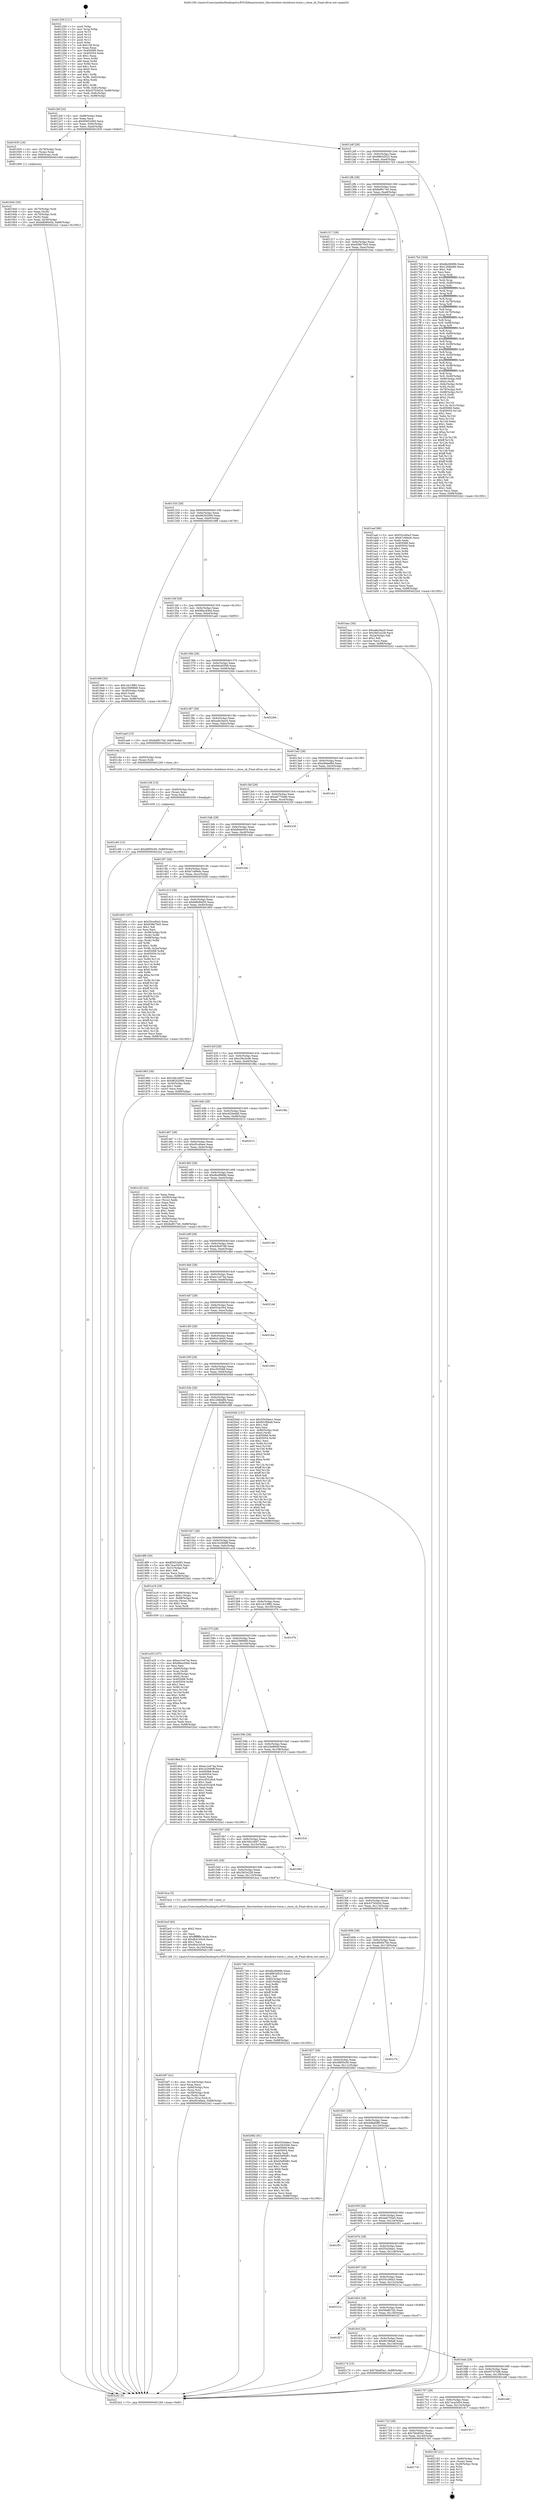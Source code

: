 digraph "0x401250" {
  label = "0x401250 (/mnt/c/Users/mathe/Desktop/tcc/POCII/binaries/extr_libuvtesttest-shutdown-twice.c_close_cb_Final-ollvm.out::main(0))"
  labelloc = "t"
  node[shape=record]

  Entry [label="",width=0.3,height=0.3,shape=circle,fillcolor=black,style=filled]
  "0x4012bf" [label="{
     0x4012bf [32]\l
     | [instrs]\l
     &nbsp;&nbsp;0x4012bf \<+6\>: mov -0x88(%rbp),%eax\l
     &nbsp;&nbsp;0x4012c5 \<+2\>: mov %eax,%ecx\l
     &nbsp;&nbsp;0x4012c7 \<+6\>: sub $0x85652d83,%ecx\l
     &nbsp;&nbsp;0x4012cd \<+6\>: mov %eax,-0x9c(%rbp)\l
     &nbsp;&nbsp;0x4012d3 \<+6\>: mov %ecx,-0xa0(%rbp)\l
     &nbsp;&nbsp;0x4012d9 \<+6\>: je 0000000000401935 \<main+0x6e5\>\l
  }"]
  "0x401935" [label="{
     0x401935 [16]\l
     | [instrs]\l
     &nbsp;&nbsp;0x401935 \<+4\>: mov -0x78(%rbp),%rax\l
     &nbsp;&nbsp;0x401939 \<+3\>: mov (%rax),%rax\l
     &nbsp;&nbsp;0x40193c \<+4\>: mov 0x8(%rax),%rdi\l
     &nbsp;&nbsp;0x401940 \<+5\>: call 0000000000401060 \<atoi@plt\>\l
     | [calls]\l
     &nbsp;&nbsp;0x401060 \{1\} (unknown)\l
  }"]
  "0x4012df" [label="{
     0x4012df [28]\l
     | [instrs]\l
     &nbsp;&nbsp;0x4012df \<+5\>: jmp 00000000004012e4 \<main+0x94\>\l
     &nbsp;&nbsp;0x4012e4 \<+6\>: mov -0x9c(%rbp),%eax\l
     &nbsp;&nbsp;0x4012ea \<+5\>: sub $0x8863d523,%eax\l
     &nbsp;&nbsp;0x4012ef \<+6\>: mov %eax,-0xa4(%rbp)\l
     &nbsp;&nbsp;0x4012f5 \<+6\>: je 00000000004017b3 \<main+0x563\>\l
  }"]
  Exit [label="",width=0.3,height=0.3,shape=circle,fillcolor=black,style=filled,peripheries=2]
  "0x4017b3" [label="{
     0x4017b3 [326]\l
     | [instrs]\l
     &nbsp;&nbsp;0x4017b3 \<+5\>: mov $0xdbc8689b,%eax\l
     &nbsp;&nbsp;0x4017b8 \<+5\>: mov $0x12fdbb8b,%ecx\l
     &nbsp;&nbsp;0x4017bd \<+2\>: mov $0x1,%dl\l
     &nbsp;&nbsp;0x4017bf \<+2\>: xor %esi,%esi\l
     &nbsp;&nbsp;0x4017c1 \<+3\>: mov %rsp,%rdi\l
     &nbsp;&nbsp;0x4017c4 \<+4\>: add $0xfffffffffffffff0,%rdi\l
     &nbsp;&nbsp;0x4017c8 \<+3\>: mov %rdi,%rsp\l
     &nbsp;&nbsp;0x4017cb \<+4\>: mov %rdi,-0x80(%rbp)\l
     &nbsp;&nbsp;0x4017cf \<+3\>: mov %rsp,%rdi\l
     &nbsp;&nbsp;0x4017d2 \<+4\>: add $0xfffffffffffffff0,%rdi\l
     &nbsp;&nbsp;0x4017d6 \<+3\>: mov %rdi,%rsp\l
     &nbsp;&nbsp;0x4017d9 \<+3\>: mov %rsp,%r8\l
     &nbsp;&nbsp;0x4017dc \<+4\>: add $0xfffffffffffffff0,%r8\l
     &nbsp;&nbsp;0x4017e0 \<+3\>: mov %r8,%rsp\l
     &nbsp;&nbsp;0x4017e3 \<+4\>: mov %r8,-0x78(%rbp)\l
     &nbsp;&nbsp;0x4017e7 \<+3\>: mov %rsp,%r8\l
     &nbsp;&nbsp;0x4017ea \<+4\>: add $0xfffffffffffffff0,%r8\l
     &nbsp;&nbsp;0x4017ee \<+3\>: mov %r8,%rsp\l
     &nbsp;&nbsp;0x4017f1 \<+4\>: mov %r8,-0x70(%rbp)\l
     &nbsp;&nbsp;0x4017f5 \<+3\>: mov %rsp,%r8\l
     &nbsp;&nbsp;0x4017f8 \<+4\>: add $0xfffffffffffffff0,%r8\l
     &nbsp;&nbsp;0x4017fc \<+3\>: mov %r8,%rsp\l
     &nbsp;&nbsp;0x4017ff \<+4\>: mov %r8,-0x68(%rbp)\l
     &nbsp;&nbsp;0x401803 \<+3\>: mov %rsp,%r8\l
     &nbsp;&nbsp;0x401806 \<+4\>: add $0xfffffffffffffff0,%r8\l
     &nbsp;&nbsp;0x40180a \<+3\>: mov %r8,%rsp\l
     &nbsp;&nbsp;0x40180d \<+4\>: mov %r8,-0x60(%rbp)\l
     &nbsp;&nbsp;0x401811 \<+3\>: mov %rsp,%r8\l
     &nbsp;&nbsp;0x401814 \<+4\>: add $0xfffffffffffffff0,%r8\l
     &nbsp;&nbsp;0x401818 \<+3\>: mov %r8,%rsp\l
     &nbsp;&nbsp;0x40181b \<+4\>: mov %r8,-0x58(%rbp)\l
     &nbsp;&nbsp;0x40181f \<+3\>: mov %rsp,%r8\l
     &nbsp;&nbsp;0x401822 \<+4\>: add $0xfffffffffffffff0,%r8\l
     &nbsp;&nbsp;0x401826 \<+3\>: mov %r8,%rsp\l
     &nbsp;&nbsp;0x401829 \<+4\>: mov %r8,-0x50(%rbp)\l
     &nbsp;&nbsp;0x40182d \<+3\>: mov %rsp,%r8\l
     &nbsp;&nbsp;0x401830 \<+4\>: add $0xfffffffffffffff0,%r8\l
     &nbsp;&nbsp;0x401834 \<+3\>: mov %r8,%rsp\l
     &nbsp;&nbsp;0x401837 \<+4\>: mov %r8,-0x48(%rbp)\l
     &nbsp;&nbsp;0x40183b \<+3\>: mov %rsp,%r8\l
     &nbsp;&nbsp;0x40183e \<+4\>: add $0xfffffffffffffff0,%r8\l
     &nbsp;&nbsp;0x401842 \<+3\>: mov %r8,%rsp\l
     &nbsp;&nbsp;0x401845 \<+4\>: mov %r8,-0x40(%rbp)\l
     &nbsp;&nbsp;0x401849 \<+4\>: mov -0x80(%rbp),%r8\l
     &nbsp;&nbsp;0x40184d \<+7\>: movl $0x0,(%r8)\l
     &nbsp;&nbsp;0x401854 \<+7\>: mov -0x8c(%rbp),%r9d\l
     &nbsp;&nbsp;0x40185b \<+3\>: mov %r9d,(%rdi)\l
     &nbsp;&nbsp;0x40185e \<+4\>: mov -0x78(%rbp),%r8\l
     &nbsp;&nbsp;0x401862 \<+7\>: mov -0x98(%rbp),%r10\l
     &nbsp;&nbsp;0x401869 \<+3\>: mov %r10,(%r8)\l
     &nbsp;&nbsp;0x40186c \<+3\>: cmpl $0x2,(%rdi)\l
     &nbsp;&nbsp;0x40186f \<+4\>: setne %r11b\l
     &nbsp;&nbsp;0x401873 \<+4\>: and $0x1,%r11b\l
     &nbsp;&nbsp;0x401877 \<+4\>: mov %r11b,-0x31(%rbp)\l
     &nbsp;&nbsp;0x40187b \<+7\>: mov 0x405068,%ebx\l
     &nbsp;&nbsp;0x401882 \<+8\>: mov 0x405054,%r14d\l
     &nbsp;&nbsp;0x40188a \<+3\>: sub $0x1,%esi\l
     &nbsp;&nbsp;0x40188d \<+3\>: mov %ebx,%r15d\l
     &nbsp;&nbsp;0x401890 \<+3\>: add %esi,%r15d\l
     &nbsp;&nbsp;0x401893 \<+4\>: imul %r15d,%ebx\l
     &nbsp;&nbsp;0x401897 \<+3\>: and $0x1,%ebx\l
     &nbsp;&nbsp;0x40189a \<+3\>: cmp $0x0,%ebx\l
     &nbsp;&nbsp;0x40189d \<+4\>: sete %r11b\l
     &nbsp;&nbsp;0x4018a1 \<+4\>: cmp $0xa,%r14d\l
     &nbsp;&nbsp;0x4018a5 \<+4\>: setl %r12b\l
     &nbsp;&nbsp;0x4018a9 \<+3\>: mov %r11b,%r13b\l
     &nbsp;&nbsp;0x4018ac \<+4\>: xor $0xff,%r13b\l
     &nbsp;&nbsp;0x4018b0 \<+3\>: mov %r12b,%sil\l
     &nbsp;&nbsp;0x4018b3 \<+4\>: xor $0xff,%sil\l
     &nbsp;&nbsp;0x4018b7 \<+3\>: xor $0x1,%dl\l
     &nbsp;&nbsp;0x4018ba \<+3\>: mov %r13b,%dil\l
     &nbsp;&nbsp;0x4018bd \<+4\>: and $0xff,%dil\l
     &nbsp;&nbsp;0x4018c1 \<+3\>: and %dl,%r11b\l
     &nbsp;&nbsp;0x4018c4 \<+3\>: mov %sil,%r8b\l
     &nbsp;&nbsp;0x4018c7 \<+4\>: and $0xff,%r8b\l
     &nbsp;&nbsp;0x4018cb \<+3\>: and %dl,%r12b\l
     &nbsp;&nbsp;0x4018ce \<+3\>: or %r11b,%dil\l
     &nbsp;&nbsp;0x4018d1 \<+3\>: or %r12b,%r8b\l
     &nbsp;&nbsp;0x4018d4 \<+3\>: xor %r8b,%dil\l
     &nbsp;&nbsp;0x4018d7 \<+3\>: or %sil,%r13b\l
     &nbsp;&nbsp;0x4018da \<+4\>: xor $0xff,%r13b\l
     &nbsp;&nbsp;0x4018de \<+3\>: or $0x1,%dl\l
     &nbsp;&nbsp;0x4018e1 \<+3\>: and %dl,%r13b\l
     &nbsp;&nbsp;0x4018e4 \<+3\>: or %r13b,%dil\l
     &nbsp;&nbsp;0x4018e7 \<+4\>: test $0x1,%dil\l
     &nbsp;&nbsp;0x4018eb \<+3\>: cmovne %ecx,%eax\l
     &nbsp;&nbsp;0x4018ee \<+6\>: mov %eax,-0x88(%rbp)\l
     &nbsp;&nbsp;0x4018f4 \<+5\>: jmp 00000000004022e2 \<main+0x1092\>\l
  }"]
  "0x4012fb" [label="{
     0x4012fb [28]\l
     | [instrs]\l
     &nbsp;&nbsp;0x4012fb \<+5\>: jmp 0000000000401300 \<main+0xb0\>\l
     &nbsp;&nbsp;0x401300 \<+6\>: mov -0x9c(%rbp),%eax\l
     &nbsp;&nbsp;0x401306 \<+5\>: sub $0x8af917e0,%eax\l
     &nbsp;&nbsp;0x40130b \<+6\>: mov %eax,-0xa8(%rbp)\l
     &nbsp;&nbsp;0x401311 \<+6\>: je 0000000000401aaf \<main+0x85f\>\l
  }"]
  "0x40173f" [label="{
     0x40173f\l
  }", style=dashed]
  "0x401aaf" [label="{
     0x401aaf [86]\l
     | [instrs]\l
     &nbsp;&nbsp;0x401aaf \<+5\>: mov $0x55cc60a3,%eax\l
     &nbsp;&nbsp;0x401ab4 \<+5\>: mov $0xb7c69edc,%ecx\l
     &nbsp;&nbsp;0x401ab9 \<+2\>: xor %edx,%edx\l
     &nbsp;&nbsp;0x401abb \<+7\>: mov 0x405068,%esi\l
     &nbsp;&nbsp;0x401ac2 \<+7\>: mov 0x405054,%edi\l
     &nbsp;&nbsp;0x401ac9 \<+3\>: sub $0x1,%edx\l
     &nbsp;&nbsp;0x401acc \<+3\>: mov %esi,%r8d\l
     &nbsp;&nbsp;0x401acf \<+3\>: add %edx,%r8d\l
     &nbsp;&nbsp;0x401ad2 \<+4\>: imul %r8d,%esi\l
     &nbsp;&nbsp;0x401ad6 \<+3\>: and $0x1,%esi\l
     &nbsp;&nbsp;0x401ad9 \<+3\>: cmp $0x0,%esi\l
     &nbsp;&nbsp;0x401adc \<+4\>: sete %r9b\l
     &nbsp;&nbsp;0x401ae0 \<+3\>: cmp $0xa,%edi\l
     &nbsp;&nbsp;0x401ae3 \<+4\>: setl %r10b\l
     &nbsp;&nbsp;0x401ae7 \<+3\>: mov %r9b,%r11b\l
     &nbsp;&nbsp;0x401aea \<+3\>: and %r10b,%r11b\l
     &nbsp;&nbsp;0x401aed \<+3\>: xor %r10b,%r9b\l
     &nbsp;&nbsp;0x401af0 \<+3\>: or %r9b,%r11b\l
     &nbsp;&nbsp;0x401af3 \<+4\>: test $0x1,%r11b\l
     &nbsp;&nbsp;0x401af7 \<+3\>: cmovne %ecx,%eax\l
     &nbsp;&nbsp;0x401afa \<+6\>: mov %eax,-0x88(%rbp)\l
     &nbsp;&nbsp;0x401b00 \<+5\>: jmp 00000000004022e2 \<main+0x1092\>\l
  }"]
  "0x401317" [label="{
     0x401317 [28]\l
     | [instrs]\l
     &nbsp;&nbsp;0x401317 \<+5\>: jmp 000000000040131c \<main+0xcc\>\l
     &nbsp;&nbsp;0x40131c \<+6\>: mov -0x9c(%rbp),%eax\l
     &nbsp;&nbsp;0x401322 \<+5\>: sub $0x938b70e5,%eax\l
     &nbsp;&nbsp;0x401327 \<+6\>: mov %eax,-0xac(%rbp)\l
     &nbsp;&nbsp;0x40132d \<+6\>: je 0000000000401bac \<main+0x95c\>\l
  }"]
  "0x402183" [label="{
     0x402183 [21]\l
     | [instrs]\l
     &nbsp;&nbsp;0x402183 \<+4\>: mov -0x80(%rbp),%rax\l
     &nbsp;&nbsp;0x402187 \<+2\>: mov (%rax),%eax\l
     &nbsp;&nbsp;0x402189 \<+4\>: lea -0x28(%rbp),%rsp\l
     &nbsp;&nbsp;0x40218d \<+1\>: pop %rbx\l
     &nbsp;&nbsp;0x40218e \<+2\>: pop %r12\l
     &nbsp;&nbsp;0x402190 \<+2\>: pop %r13\l
     &nbsp;&nbsp;0x402192 \<+2\>: pop %r14\l
     &nbsp;&nbsp;0x402194 \<+2\>: pop %r15\l
     &nbsp;&nbsp;0x402196 \<+1\>: pop %rbp\l
     &nbsp;&nbsp;0x402197 \<+1\>: ret\l
  }"]
  "0x401bac" [label="{
     0x401bac [30]\l
     | [instrs]\l
     &nbsp;&nbsp;0x401bac \<+5\>: mov $0xa4b34ec0,%eax\l
     &nbsp;&nbsp;0x401bb1 \<+5\>: mov $0x3bf1e228,%ecx\l
     &nbsp;&nbsp;0x401bb6 \<+3\>: mov -0x2a(%rbp),%dl\l
     &nbsp;&nbsp;0x401bb9 \<+3\>: test $0x1,%dl\l
     &nbsp;&nbsp;0x401bbc \<+3\>: cmovne %ecx,%eax\l
     &nbsp;&nbsp;0x401bbf \<+6\>: mov %eax,-0x88(%rbp)\l
     &nbsp;&nbsp;0x401bc5 \<+5\>: jmp 00000000004022e2 \<main+0x1092\>\l
  }"]
  "0x401333" [label="{
     0x401333 [28]\l
     | [instrs]\l
     &nbsp;&nbsp;0x401333 \<+5\>: jmp 0000000000401338 \<main+0xe8\>\l
     &nbsp;&nbsp;0x401338 \<+6\>: mov -0x9c(%rbp),%eax\l
     &nbsp;&nbsp;0x40133e \<+5\>: sub $0x96202006,%eax\l
     &nbsp;&nbsp;0x401343 \<+6\>: mov %eax,-0xb0(%rbp)\l
     &nbsp;&nbsp;0x401349 \<+6\>: je 000000000040199f \<main+0x74f\>\l
  }"]
  "0x401723" [label="{
     0x401723 [28]\l
     | [instrs]\l
     &nbsp;&nbsp;0x401723 \<+5\>: jmp 0000000000401728 \<main+0x4d8\>\l
     &nbsp;&nbsp;0x401728 \<+6\>: mov -0x9c(%rbp),%eax\l
     &nbsp;&nbsp;0x40172e \<+5\>: sub $0x7bb4f3a1,%eax\l
     &nbsp;&nbsp;0x401733 \<+6\>: mov %eax,-0x140(%rbp)\l
     &nbsp;&nbsp;0x401739 \<+6\>: je 0000000000402183 \<main+0xf33\>\l
  }"]
  "0x40199f" [label="{
     0x40199f [30]\l
     | [instrs]\l
     &nbsp;&nbsp;0x40199f \<+5\>: mov $0x1dc19f82,%eax\l
     &nbsp;&nbsp;0x4019a4 \<+5\>: mov $0x25999fd0,%ecx\l
     &nbsp;&nbsp;0x4019a9 \<+3\>: mov -0x30(%rbp),%edx\l
     &nbsp;&nbsp;0x4019ac \<+3\>: cmp $0x0,%edx\l
     &nbsp;&nbsp;0x4019af \<+3\>: cmove %ecx,%eax\l
     &nbsp;&nbsp;0x4019b2 \<+6\>: mov %eax,-0x88(%rbp)\l
     &nbsp;&nbsp;0x4019b8 \<+5\>: jmp 00000000004022e2 \<main+0x1092\>\l
  }"]
  "0x40134f" [label="{
     0x40134f [28]\l
     | [instrs]\l
     &nbsp;&nbsp;0x40134f \<+5\>: jmp 0000000000401354 \<main+0x104\>\l
     &nbsp;&nbsp;0x401354 \<+6\>: mov -0x9c(%rbp),%eax\l
     &nbsp;&nbsp;0x40135a \<+5\>: sub $0x98acd3bd,%eax\l
     &nbsp;&nbsp;0x40135f \<+6\>: mov %eax,-0xb4(%rbp)\l
     &nbsp;&nbsp;0x401365 \<+6\>: je 0000000000401aa0 \<main+0x850\>\l
  }"]
  "0x401917" [label="{
     0x401917\l
  }", style=dashed]
  "0x401aa0" [label="{
     0x401aa0 [15]\l
     | [instrs]\l
     &nbsp;&nbsp;0x401aa0 \<+10\>: movl $0x8af917e0,-0x88(%rbp)\l
     &nbsp;&nbsp;0x401aaa \<+5\>: jmp 00000000004022e2 \<main+0x1092\>\l
  }"]
  "0x40136b" [label="{
     0x40136b [28]\l
     | [instrs]\l
     &nbsp;&nbsp;0x40136b \<+5\>: jmp 0000000000401370 \<main+0x120\>\l
     &nbsp;&nbsp;0x401370 \<+6\>: mov -0x9c(%rbp),%eax\l
     &nbsp;&nbsp;0x401376 \<+5\>: sub $0x9dcb0599,%eax\l
     &nbsp;&nbsp;0x40137b \<+6\>: mov %eax,-0xb8(%rbp)\l
     &nbsp;&nbsp;0x401381 \<+6\>: je 0000000000402264 \<main+0x1014\>\l
  }"]
  "0x401707" [label="{
     0x401707 [28]\l
     | [instrs]\l
     &nbsp;&nbsp;0x401707 \<+5\>: jmp 000000000040170c \<main+0x4bc\>\l
     &nbsp;&nbsp;0x40170c \<+6\>: mov -0x9c(%rbp),%eax\l
     &nbsp;&nbsp;0x401712 \<+5\>: sub $0x7aca3454,%eax\l
     &nbsp;&nbsp;0x401717 \<+6\>: mov %eax,-0x13c(%rbp)\l
     &nbsp;&nbsp;0x40171d \<+6\>: je 0000000000401917 \<main+0x6c7\>\l
  }"]
  "0x402264" [label="{
     0x402264\l
  }", style=dashed]
  "0x401387" [label="{
     0x401387 [28]\l
     | [instrs]\l
     &nbsp;&nbsp;0x401387 \<+5\>: jmp 000000000040138c \<main+0x13c\>\l
     &nbsp;&nbsp;0x40138c \<+6\>: mov -0x9c(%rbp),%eax\l
     &nbsp;&nbsp;0x401392 \<+5\>: sub $0xa4b34ec0,%eax\l
     &nbsp;&nbsp;0x401397 \<+6\>: mov %eax,-0xbc(%rbp)\l
     &nbsp;&nbsp;0x40139d \<+6\>: je 0000000000401c4a \<main+0x9fa\>\l
  }"]
  "0x401e6f" [label="{
     0x401e6f\l
  }", style=dashed]
  "0x401c4a" [label="{
     0x401c4a [12]\l
     | [instrs]\l
     &nbsp;&nbsp;0x401c4a \<+4\>: mov -0x60(%rbp),%rax\l
     &nbsp;&nbsp;0x401c4e \<+3\>: mov (%rax),%rdi\l
     &nbsp;&nbsp;0x401c51 \<+5\>: call 0000000000401240 \<close_cb\>\l
     | [calls]\l
     &nbsp;&nbsp;0x401240 \{1\} (/mnt/c/Users/mathe/Desktop/tcc/POCII/binaries/extr_libuvtesttest-shutdown-twice.c_close_cb_Final-ollvm.out::close_cb)\l
  }"]
  "0x4013a3" [label="{
     0x4013a3 [28]\l
     | [instrs]\l
     &nbsp;&nbsp;0x4013a3 \<+5\>: jmp 00000000004013a8 \<main+0x158\>\l
     &nbsp;&nbsp;0x4013a8 \<+6\>: mov -0x9c(%rbp),%eax\l
     &nbsp;&nbsp;0x4013ae \<+5\>: sub $0xa9deaf6d,%eax\l
     &nbsp;&nbsp;0x4013b3 \<+6\>: mov %eax,-0xc0(%rbp)\l
     &nbsp;&nbsp;0x4013b9 \<+6\>: je 0000000000401cb1 \<main+0xa61\>\l
  }"]
  "0x4016eb" [label="{
     0x4016eb [28]\l
     | [instrs]\l
     &nbsp;&nbsp;0x4016eb \<+5\>: jmp 00000000004016f0 \<main+0x4a0\>\l
     &nbsp;&nbsp;0x4016f0 \<+6\>: mov -0x9c(%rbp),%eax\l
     &nbsp;&nbsp;0x4016f6 \<+5\>: sub $0x65707efb,%eax\l
     &nbsp;&nbsp;0x4016fb \<+6\>: mov %eax,-0x138(%rbp)\l
     &nbsp;&nbsp;0x401701 \<+6\>: je 0000000000401e6f \<main+0xc1f\>\l
  }"]
  "0x401cb1" [label="{
     0x401cb1\l
  }", style=dashed]
  "0x4013bf" [label="{
     0x4013bf [28]\l
     | [instrs]\l
     &nbsp;&nbsp;0x4013bf \<+5\>: jmp 00000000004013c4 \<main+0x174\>\l
     &nbsp;&nbsp;0x4013c4 \<+6\>: mov -0x9c(%rbp),%eax\l
     &nbsp;&nbsp;0x4013ca \<+5\>: sub $0xad770ed6,%eax\l
     &nbsp;&nbsp;0x4013cf \<+6\>: mov %eax,-0xc4(%rbp)\l
     &nbsp;&nbsp;0x4013d5 \<+6\>: je 000000000040223f \<main+0xfef\>\l
  }"]
  "0x402174" [label="{
     0x402174 [15]\l
     | [instrs]\l
     &nbsp;&nbsp;0x402174 \<+10\>: movl $0x7bb4f3a1,-0x88(%rbp)\l
     &nbsp;&nbsp;0x40217e \<+5\>: jmp 00000000004022e2 \<main+0x1092\>\l
  }"]
  "0x40223f" [label="{
     0x40223f\l
  }", style=dashed]
  "0x4013db" [label="{
     0x4013db [28]\l
     | [instrs]\l
     &nbsp;&nbsp;0x4013db \<+5\>: jmp 00000000004013e0 \<main+0x190\>\l
     &nbsp;&nbsp;0x4013e0 \<+6\>: mov -0x9c(%rbp),%eax\l
     &nbsp;&nbsp;0x4013e6 \<+5\>: sub $0xb6d4e054,%eax\l
     &nbsp;&nbsp;0x4013eb \<+6\>: mov %eax,-0xc8(%rbp)\l
     &nbsp;&nbsp;0x4013f1 \<+6\>: je 0000000000401ddc \<main+0xb8c\>\l
  }"]
  "0x4016cf" [label="{
     0x4016cf [28]\l
     | [instrs]\l
     &nbsp;&nbsp;0x4016cf \<+5\>: jmp 00000000004016d4 \<main+0x484\>\l
     &nbsp;&nbsp;0x4016d4 \<+6\>: mov -0x9c(%rbp),%eax\l
     &nbsp;&nbsp;0x4016da \<+5\>: sub $0x601fb6a8,%eax\l
     &nbsp;&nbsp;0x4016df \<+6\>: mov %eax,-0x134(%rbp)\l
     &nbsp;&nbsp;0x4016e5 \<+6\>: je 0000000000402174 \<main+0xf24\>\l
  }"]
  "0x401ddc" [label="{
     0x401ddc\l
  }", style=dashed]
  "0x4013f7" [label="{
     0x4013f7 [28]\l
     | [instrs]\l
     &nbsp;&nbsp;0x4013f7 \<+5\>: jmp 00000000004013fc \<main+0x1ac\>\l
     &nbsp;&nbsp;0x4013fc \<+6\>: mov -0x9c(%rbp),%eax\l
     &nbsp;&nbsp;0x401402 \<+5\>: sub $0xb7c69edc,%eax\l
     &nbsp;&nbsp;0x401407 \<+6\>: mov %eax,-0xcc(%rbp)\l
     &nbsp;&nbsp;0x40140d \<+6\>: je 0000000000401b05 \<main+0x8b5\>\l
  }"]
  "0x401f27" [label="{
     0x401f27\l
  }", style=dashed]
  "0x401b05" [label="{
     0x401b05 [167]\l
     | [instrs]\l
     &nbsp;&nbsp;0x401b05 \<+5\>: mov $0x55cc60a3,%eax\l
     &nbsp;&nbsp;0x401b0a \<+5\>: mov $0x938b70e5,%ecx\l
     &nbsp;&nbsp;0x401b0f \<+2\>: mov $0x1,%dl\l
     &nbsp;&nbsp;0x401b11 \<+2\>: xor %esi,%esi\l
     &nbsp;&nbsp;0x401b13 \<+4\>: mov -0x58(%rbp),%rdi\l
     &nbsp;&nbsp;0x401b17 \<+3\>: mov (%rdi),%r8d\l
     &nbsp;&nbsp;0x401b1a \<+4\>: mov -0x68(%rbp),%rdi\l
     &nbsp;&nbsp;0x401b1e \<+3\>: cmp (%rdi),%r8d\l
     &nbsp;&nbsp;0x401b21 \<+4\>: setl %r9b\l
     &nbsp;&nbsp;0x401b25 \<+4\>: and $0x1,%r9b\l
     &nbsp;&nbsp;0x401b29 \<+4\>: mov %r9b,-0x2a(%rbp)\l
     &nbsp;&nbsp;0x401b2d \<+8\>: mov 0x405068,%r8d\l
     &nbsp;&nbsp;0x401b35 \<+8\>: mov 0x405054,%r10d\l
     &nbsp;&nbsp;0x401b3d \<+3\>: sub $0x1,%esi\l
     &nbsp;&nbsp;0x401b40 \<+3\>: mov %r8d,%r11d\l
     &nbsp;&nbsp;0x401b43 \<+3\>: add %esi,%r11d\l
     &nbsp;&nbsp;0x401b46 \<+4\>: imul %r11d,%r8d\l
     &nbsp;&nbsp;0x401b4a \<+4\>: and $0x1,%r8d\l
     &nbsp;&nbsp;0x401b4e \<+4\>: cmp $0x0,%r8d\l
     &nbsp;&nbsp;0x401b52 \<+4\>: sete %r9b\l
     &nbsp;&nbsp;0x401b56 \<+4\>: cmp $0xa,%r10d\l
     &nbsp;&nbsp;0x401b5a \<+3\>: setl %bl\l
     &nbsp;&nbsp;0x401b5d \<+3\>: mov %r9b,%r14b\l
     &nbsp;&nbsp;0x401b60 \<+4\>: xor $0xff,%r14b\l
     &nbsp;&nbsp;0x401b64 \<+3\>: mov %bl,%r15b\l
     &nbsp;&nbsp;0x401b67 \<+4\>: xor $0xff,%r15b\l
     &nbsp;&nbsp;0x401b6b \<+3\>: xor $0x1,%dl\l
     &nbsp;&nbsp;0x401b6e \<+3\>: mov %r14b,%r12b\l
     &nbsp;&nbsp;0x401b71 \<+4\>: and $0xff,%r12b\l
     &nbsp;&nbsp;0x401b75 \<+3\>: and %dl,%r9b\l
     &nbsp;&nbsp;0x401b78 \<+3\>: mov %r15b,%r13b\l
     &nbsp;&nbsp;0x401b7b \<+4\>: and $0xff,%r13b\l
     &nbsp;&nbsp;0x401b7f \<+2\>: and %dl,%bl\l
     &nbsp;&nbsp;0x401b81 \<+3\>: or %r9b,%r12b\l
     &nbsp;&nbsp;0x401b84 \<+3\>: or %bl,%r13b\l
     &nbsp;&nbsp;0x401b87 \<+3\>: xor %r13b,%r12b\l
     &nbsp;&nbsp;0x401b8a \<+3\>: or %r15b,%r14b\l
     &nbsp;&nbsp;0x401b8d \<+4\>: xor $0xff,%r14b\l
     &nbsp;&nbsp;0x401b91 \<+3\>: or $0x1,%dl\l
     &nbsp;&nbsp;0x401b94 \<+3\>: and %dl,%r14b\l
     &nbsp;&nbsp;0x401b97 \<+3\>: or %r14b,%r12b\l
     &nbsp;&nbsp;0x401b9a \<+4\>: test $0x1,%r12b\l
     &nbsp;&nbsp;0x401b9e \<+3\>: cmovne %ecx,%eax\l
     &nbsp;&nbsp;0x401ba1 \<+6\>: mov %eax,-0x88(%rbp)\l
     &nbsp;&nbsp;0x401ba7 \<+5\>: jmp 00000000004022e2 \<main+0x1092\>\l
  }"]
  "0x401413" [label="{
     0x401413 [28]\l
     | [instrs]\l
     &nbsp;&nbsp;0x401413 \<+5\>: jmp 0000000000401418 \<main+0x1c8\>\l
     &nbsp;&nbsp;0x401418 \<+6\>: mov -0x9c(%rbp),%eax\l
     &nbsp;&nbsp;0x40141e \<+5\>: sub $0xb8b90e50,%eax\l
     &nbsp;&nbsp;0x401423 \<+6\>: mov %eax,-0xd0(%rbp)\l
     &nbsp;&nbsp;0x401429 \<+6\>: je 0000000000401963 \<main+0x713\>\l
  }"]
  "0x4016b3" [label="{
     0x4016b3 [28]\l
     | [instrs]\l
     &nbsp;&nbsp;0x4016b3 \<+5\>: jmp 00000000004016b8 \<main+0x468\>\l
     &nbsp;&nbsp;0x4016b8 \<+6\>: mov -0x9c(%rbp),%eax\l
     &nbsp;&nbsp;0x4016be \<+5\>: sub $0x58a8b7d2,%eax\l
     &nbsp;&nbsp;0x4016c3 \<+6\>: mov %eax,-0x130(%rbp)\l
     &nbsp;&nbsp;0x4016c9 \<+6\>: je 0000000000401f27 \<main+0xcd7\>\l
  }"]
  "0x401963" [label="{
     0x401963 [30]\l
     | [instrs]\l
     &nbsp;&nbsp;0x401963 \<+5\>: mov $0x34b1d007,%eax\l
     &nbsp;&nbsp;0x401968 \<+5\>: mov $0x96202006,%ecx\l
     &nbsp;&nbsp;0x40196d \<+3\>: mov -0x30(%rbp),%edx\l
     &nbsp;&nbsp;0x401970 \<+3\>: cmp $0x1,%edx\l
     &nbsp;&nbsp;0x401973 \<+3\>: cmovl %ecx,%eax\l
     &nbsp;&nbsp;0x401976 \<+6\>: mov %eax,-0x88(%rbp)\l
     &nbsp;&nbsp;0x40197c \<+5\>: jmp 00000000004022e2 \<main+0x1092\>\l
  }"]
  "0x40142f" [label="{
     0x40142f [28]\l
     | [instrs]\l
     &nbsp;&nbsp;0x40142f \<+5\>: jmp 0000000000401434 \<main+0x1e4\>\l
     &nbsp;&nbsp;0x401434 \<+6\>: mov -0x9c(%rbp),%eax\l
     &nbsp;&nbsp;0x40143a \<+5\>: sub $0xc59c3e4b,%eax\l
     &nbsp;&nbsp;0x40143f \<+6\>: mov %eax,-0xd4(%rbp)\l
     &nbsp;&nbsp;0x401445 \<+6\>: je 0000000000401f8a \<main+0xd3a\>\l
  }"]
  "0x40221a" [label="{
     0x40221a\l
  }", style=dashed]
  "0x401f8a" [label="{
     0x401f8a\l
  }", style=dashed]
  "0x40144b" [label="{
     0x40144b [28]\l
     | [instrs]\l
     &nbsp;&nbsp;0x40144b \<+5\>: jmp 0000000000401450 \<main+0x200\>\l
     &nbsp;&nbsp;0x401450 \<+6\>: mov -0x9c(%rbp),%eax\l
     &nbsp;&nbsp;0x401456 \<+5\>: sub $0xc620edd9,%eax\l
     &nbsp;&nbsp;0x40145b \<+6\>: mov %eax,-0xd8(%rbp)\l
     &nbsp;&nbsp;0x401461 \<+6\>: je 0000000000402013 \<main+0xdc3\>\l
  }"]
  "0x401697" [label="{
     0x401697 [28]\l
     | [instrs]\l
     &nbsp;&nbsp;0x401697 \<+5\>: jmp 000000000040169c \<main+0x44c\>\l
     &nbsp;&nbsp;0x40169c \<+6\>: mov -0x9c(%rbp),%eax\l
     &nbsp;&nbsp;0x4016a2 \<+5\>: sub $0x55cc60a3,%eax\l
     &nbsp;&nbsp;0x4016a7 \<+6\>: mov %eax,-0x12c(%rbp)\l
     &nbsp;&nbsp;0x4016ad \<+6\>: je 000000000040221a \<main+0xfca\>\l
  }"]
  "0x402013" [label="{
     0x402013\l
  }", style=dashed]
  "0x401467" [label="{
     0x401467 [28]\l
     | [instrs]\l
     &nbsp;&nbsp;0x401467 \<+5\>: jmp 000000000040146c \<main+0x21c\>\l
     &nbsp;&nbsp;0x40146c \<+6\>: mov -0x9c(%rbp),%eax\l
     &nbsp;&nbsp;0x401472 \<+5\>: sub $0xd5c4faee,%eax\l
     &nbsp;&nbsp;0x401477 \<+6\>: mov %eax,-0xdc(%rbp)\l
     &nbsp;&nbsp;0x40147d \<+6\>: je 0000000000401c20 \<main+0x9d0\>\l
  }"]
  "0x4022ce" [label="{
     0x4022ce\l
  }", style=dashed]
  "0x401c20" [label="{
     0x401c20 [42]\l
     | [instrs]\l
     &nbsp;&nbsp;0x401c20 \<+2\>: xor %eax,%eax\l
     &nbsp;&nbsp;0x401c22 \<+4\>: mov -0x58(%rbp),%rcx\l
     &nbsp;&nbsp;0x401c26 \<+2\>: mov (%rcx),%edx\l
     &nbsp;&nbsp;0x401c28 \<+2\>: mov %eax,%esi\l
     &nbsp;&nbsp;0x401c2a \<+2\>: sub %edx,%esi\l
     &nbsp;&nbsp;0x401c2c \<+2\>: mov %eax,%edx\l
     &nbsp;&nbsp;0x401c2e \<+3\>: sub $0x1,%edx\l
     &nbsp;&nbsp;0x401c31 \<+2\>: add %edx,%esi\l
     &nbsp;&nbsp;0x401c33 \<+2\>: sub %esi,%eax\l
     &nbsp;&nbsp;0x401c35 \<+4\>: mov -0x58(%rbp),%rcx\l
     &nbsp;&nbsp;0x401c39 \<+2\>: mov %eax,(%rcx)\l
     &nbsp;&nbsp;0x401c3b \<+10\>: movl $0x8af917e0,-0x88(%rbp)\l
     &nbsp;&nbsp;0x401c45 \<+5\>: jmp 00000000004022e2 \<main+0x1092\>\l
  }"]
  "0x401483" [label="{
     0x401483 [28]\l
     | [instrs]\l
     &nbsp;&nbsp;0x401483 \<+5\>: jmp 0000000000401488 \<main+0x238\>\l
     &nbsp;&nbsp;0x401488 \<+6\>: mov -0x9c(%rbp),%eax\l
     &nbsp;&nbsp;0x40148e \<+5\>: sub $0xdbc8689b,%eax\l
     &nbsp;&nbsp;0x401493 \<+6\>: mov %eax,-0xe0(%rbp)\l
     &nbsp;&nbsp;0x401499 \<+6\>: je 0000000000402198 \<main+0xf48\>\l
  }"]
  "0x40167b" [label="{
     0x40167b [28]\l
     | [instrs]\l
     &nbsp;&nbsp;0x40167b \<+5\>: jmp 0000000000401680 \<main+0x430\>\l
     &nbsp;&nbsp;0x401680 \<+6\>: mov -0x9c(%rbp),%eax\l
     &nbsp;&nbsp;0x401686 \<+5\>: sub $0x5543dee1,%eax\l
     &nbsp;&nbsp;0x40168b \<+6\>: mov %eax,-0x128(%rbp)\l
     &nbsp;&nbsp;0x401691 \<+6\>: je 00000000004022ce \<main+0x107e\>\l
  }"]
  "0x402198" [label="{
     0x402198\l
  }", style=dashed]
  "0x40149f" [label="{
     0x40149f [28]\l
     | [instrs]\l
     &nbsp;&nbsp;0x40149f \<+5\>: jmp 00000000004014a4 \<main+0x254\>\l
     &nbsp;&nbsp;0x4014a4 \<+6\>: mov -0x9c(%rbp),%eax\l
     &nbsp;&nbsp;0x4014aa \<+5\>: sub $0xdc8e97d8,%eax\l
     &nbsp;&nbsp;0x4014af \<+6\>: mov %eax,-0xe4(%rbp)\l
     &nbsp;&nbsp;0x4014b5 \<+6\>: je 0000000000401dbe \<main+0xb6e\>\l
  }"]
  "0x401f51" [label="{
     0x401f51\l
  }", style=dashed]
  "0x401dbe" [label="{
     0x401dbe\l
  }", style=dashed]
  "0x4014bb" [label="{
     0x4014bb [28]\l
     | [instrs]\l
     &nbsp;&nbsp;0x4014bb \<+5\>: jmp 00000000004014c0 \<main+0x270\>\l
     &nbsp;&nbsp;0x4014c0 \<+6\>: mov -0x9c(%rbp),%eax\l
     &nbsp;&nbsp;0x4014c6 \<+5\>: sub $0xec1e474a,%eax\l
     &nbsp;&nbsp;0x4014cb \<+6\>: mov %eax,-0xe8(%rbp)\l
     &nbsp;&nbsp;0x4014d1 \<+6\>: je 00000000004021dd \<main+0xf8d\>\l
  }"]
  "0x40165f" [label="{
     0x40165f [28]\l
     | [instrs]\l
     &nbsp;&nbsp;0x40165f \<+5\>: jmp 0000000000401664 \<main+0x414\>\l
     &nbsp;&nbsp;0x401664 \<+6\>: mov -0x9c(%rbp),%eax\l
     &nbsp;&nbsp;0x40166a \<+5\>: sub $0x4e6755a5,%eax\l
     &nbsp;&nbsp;0x40166f \<+6\>: mov %eax,-0x124(%rbp)\l
     &nbsp;&nbsp;0x401675 \<+6\>: je 0000000000401f51 \<main+0xd01\>\l
  }"]
  "0x4021dd" [label="{
     0x4021dd\l
  }", style=dashed]
  "0x4014d7" [label="{
     0x4014d7 [28]\l
     | [instrs]\l
     &nbsp;&nbsp;0x4014d7 \<+5\>: jmp 00000000004014dc \<main+0x28c\>\l
     &nbsp;&nbsp;0x4014dc \<+6\>: mov -0x9c(%rbp),%eax\l
     &nbsp;&nbsp;0x4014e2 \<+5\>: sub $0xf354c504,%eax\l
     &nbsp;&nbsp;0x4014e7 \<+6\>: mov %eax,-0xec(%rbp)\l
     &nbsp;&nbsp;0x4014ed \<+6\>: je 00000000004022ba \<main+0x106a\>\l
  }"]
  "0x402073" [label="{
     0x402073\l
  }", style=dashed]
  "0x4022ba" [label="{
     0x4022ba\l
  }", style=dashed]
  "0x4014f3" [label="{
     0x4014f3 [28]\l
     | [instrs]\l
     &nbsp;&nbsp;0x4014f3 \<+5\>: jmp 00000000004014f8 \<main+0x2a8\>\l
     &nbsp;&nbsp;0x4014f8 \<+6\>: mov -0x9c(%rbp),%eax\l
     &nbsp;&nbsp;0x4014fe \<+5\>: sub $0xfcd1ebc0,%eax\l
     &nbsp;&nbsp;0x401503 \<+6\>: mov %eax,-0xf0(%rbp)\l
     &nbsp;&nbsp;0x401509 \<+6\>: je 0000000000401d44 \<main+0xaf4\>\l
  }"]
  "0x401643" [label="{
     0x401643 [28]\l
     | [instrs]\l
     &nbsp;&nbsp;0x401643 \<+5\>: jmp 0000000000401648 \<main+0x3f8\>\l
     &nbsp;&nbsp;0x401648 \<+6\>: mov -0x9c(%rbp),%eax\l
     &nbsp;&nbsp;0x40164e \<+5\>: sub $0x4d8a69f0,%eax\l
     &nbsp;&nbsp;0x401653 \<+6\>: mov %eax,-0x120(%rbp)\l
     &nbsp;&nbsp;0x401659 \<+6\>: je 0000000000402073 \<main+0xe23\>\l
  }"]
  "0x401d44" [label="{
     0x401d44\l
  }", style=dashed]
  "0x40150f" [label="{
     0x40150f [28]\l
     | [instrs]\l
     &nbsp;&nbsp;0x40150f \<+5\>: jmp 0000000000401514 \<main+0x2c4\>\l
     &nbsp;&nbsp;0x401514 \<+6\>: mov -0x9c(%rbp),%eax\l
     &nbsp;&nbsp;0x40151a \<+5\>: sub $0xc5b55b6,%eax\l
     &nbsp;&nbsp;0x40151f \<+6\>: mov %eax,-0xf4(%rbp)\l
     &nbsp;&nbsp;0x401525 \<+6\>: je 00000000004020dd \<main+0xe8d\>\l
  }"]
  "0x402082" [label="{
     0x402082 [91]\l
     | [instrs]\l
     &nbsp;&nbsp;0x402082 \<+5\>: mov $0x5543dee1,%eax\l
     &nbsp;&nbsp;0x402087 \<+5\>: mov $0xc5b55b6,%ecx\l
     &nbsp;&nbsp;0x40208c \<+7\>: mov 0x405068,%edx\l
     &nbsp;&nbsp;0x402093 \<+7\>: mov 0x405054,%esi\l
     &nbsp;&nbsp;0x40209a \<+2\>: mov %edx,%edi\l
     &nbsp;&nbsp;0x40209c \<+6\>: add $0xb5ef0d81,%edi\l
     &nbsp;&nbsp;0x4020a2 \<+3\>: sub $0x1,%edi\l
     &nbsp;&nbsp;0x4020a5 \<+6\>: sub $0xb5ef0d81,%edi\l
     &nbsp;&nbsp;0x4020ab \<+3\>: imul %edi,%edx\l
     &nbsp;&nbsp;0x4020ae \<+3\>: and $0x1,%edx\l
     &nbsp;&nbsp;0x4020b1 \<+3\>: cmp $0x0,%edx\l
     &nbsp;&nbsp;0x4020b4 \<+4\>: sete %r8b\l
     &nbsp;&nbsp;0x4020b8 \<+3\>: cmp $0xa,%esi\l
     &nbsp;&nbsp;0x4020bb \<+4\>: setl %r9b\l
     &nbsp;&nbsp;0x4020bf \<+3\>: mov %r8b,%r10b\l
     &nbsp;&nbsp;0x4020c2 \<+3\>: and %r9b,%r10b\l
     &nbsp;&nbsp;0x4020c5 \<+3\>: xor %r9b,%r8b\l
     &nbsp;&nbsp;0x4020c8 \<+3\>: or %r8b,%r10b\l
     &nbsp;&nbsp;0x4020cb \<+4\>: test $0x1,%r10b\l
     &nbsp;&nbsp;0x4020cf \<+3\>: cmovne %ecx,%eax\l
     &nbsp;&nbsp;0x4020d2 \<+6\>: mov %eax,-0x88(%rbp)\l
     &nbsp;&nbsp;0x4020d8 \<+5\>: jmp 00000000004022e2 \<main+0x1092\>\l
  }"]
  "0x4020dd" [label="{
     0x4020dd [151]\l
     | [instrs]\l
     &nbsp;&nbsp;0x4020dd \<+5\>: mov $0x5543dee1,%eax\l
     &nbsp;&nbsp;0x4020e2 \<+5\>: mov $0x601fb6a8,%ecx\l
     &nbsp;&nbsp;0x4020e7 \<+2\>: mov $0x1,%dl\l
     &nbsp;&nbsp;0x4020e9 \<+2\>: xor %esi,%esi\l
     &nbsp;&nbsp;0x4020eb \<+4\>: mov -0x80(%rbp),%rdi\l
     &nbsp;&nbsp;0x4020ef \<+6\>: movl $0x0,(%rdi)\l
     &nbsp;&nbsp;0x4020f5 \<+8\>: mov 0x405068,%r8d\l
     &nbsp;&nbsp;0x4020fd \<+8\>: mov 0x405054,%r9d\l
     &nbsp;&nbsp;0x402105 \<+3\>: sub $0x1,%esi\l
     &nbsp;&nbsp;0x402108 \<+3\>: mov %r8d,%r10d\l
     &nbsp;&nbsp;0x40210b \<+3\>: add %esi,%r10d\l
     &nbsp;&nbsp;0x40210e \<+4\>: imul %r10d,%r8d\l
     &nbsp;&nbsp;0x402112 \<+4\>: and $0x1,%r8d\l
     &nbsp;&nbsp;0x402116 \<+4\>: cmp $0x0,%r8d\l
     &nbsp;&nbsp;0x40211a \<+4\>: sete %r11b\l
     &nbsp;&nbsp;0x40211e \<+4\>: cmp $0xa,%r9d\l
     &nbsp;&nbsp;0x402122 \<+3\>: setl %bl\l
     &nbsp;&nbsp;0x402125 \<+3\>: mov %r11b,%r14b\l
     &nbsp;&nbsp;0x402128 \<+4\>: xor $0xff,%r14b\l
     &nbsp;&nbsp;0x40212c \<+3\>: mov %bl,%r15b\l
     &nbsp;&nbsp;0x40212f \<+4\>: xor $0xff,%r15b\l
     &nbsp;&nbsp;0x402133 \<+3\>: xor $0x0,%dl\l
     &nbsp;&nbsp;0x402136 \<+3\>: mov %r14b,%r12b\l
     &nbsp;&nbsp;0x402139 \<+4\>: and $0x0,%r12b\l
     &nbsp;&nbsp;0x40213d \<+3\>: and %dl,%r11b\l
     &nbsp;&nbsp;0x402140 \<+3\>: mov %r15b,%r13b\l
     &nbsp;&nbsp;0x402143 \<+4\>: and $0x0,%r13b\l
     &nbsp;&nbsp;0x402147 \<+2\>: and %dl,%bl\l
     &nbsp;&nbsp;0x402149 \<+3\>: or %r11b,%r12b\l
     &nbsp;&nbsp;0x40214c \<+3\>: or %bl,%r13b\l
     &nbsp;&nbsp;0x40214f \<+3\>: xor %r13b,%r12b\l
     &nbsp;&nbsp;0x402152 \<+3\>: or %r15b,%r14b\l
     &nbsp;&nbsp;0x402155 \<+4\>: xor $0xff,%r14b\l
     &nbsp;&nbsp;0x402159 \<+3\>: or $0x0,%dl\l
     &nbsp;&nbsp;0x40215c \<+3\>: and %dl,%r14b\l
     &nbsp;&nbsp;0x40215f \<+3\>: or %r14b,%r12b\l
     &nbsp;&nbsp;0x402162 \<+4\>: test $0x1,%r12b\l
     &nbsp;&nbsp;0x402166 \<+3\>: cmovne %ecx,%eax\l
     &nbsp;&nbsp;0x402169 \<+6\>: mov %eax,-0x88(%rbp)\l
     &nbsp;&nbsp;0x40216f \<+5\>: jmp 00000000004022e2 \<main+0x1092\>\l
  }"]
  "0x40152b" [label="{
     0x40152b [28]\l
     | [instrs]\l
     &nbsp;&nbsp;0x40152b \<+5\>: jmp 0000000000401530 \<main+0x2e0\>\l
     &nbsp;&nbsp;0x401530 \<+6\>: mov -0x9c(%rbp),%eax\l
     &nbsp;&nbsp;0x401536 \<+5\>: sub $0x12fdbb8b,%eax\l
     &nbsp;&nbsp;0x40153b \<+6\>: mov %eax,-0xf8(%rbp)\l
     &nbsp;&nbsp;0x401541 \<+6\>: je 00000000004018f9 \<main+0x6a9\>\l
  }"]
  "0x401627" [label="{
     0x401627 [28]\l
     | [instrs]\l
     &nbsp;&nbsp;0x401627 \<+5\>: jmp 000000000040162c \<main+0x3dc\>\l
     &nbsp;&nbsp;0x40162c \<+6\>: mov -0x9c(%rbp),%eax\l
     &nbsp;&nbsp;0x401632 \<+5\>: sub $0x48f50c00,%eax\l
     &nbsp;&nbsp;0x401637 \<+6\>: mov %eax,-0x11c(%rbp)\l
     &nbsp;&nbsp;0x40163d \<+6\>: je 0000000000402082 \<main+0xe32\>\l
  }"]
  "0x4018f9" [label="{
     0x4018f9 [30]\l
     | [instrs]\l
     &nbsp;&nbsp;0x4018f9 \<+5\>: mov $0x85652d83,%eax\l
     &nbsp;&nbsp;0x4018fe \<+5\>: mov $0x7aca3454,%ecx\l
     &nbsp;&nbsp;0x401903 \<+3\>: mov -0x31(%rbp),%dl\l
     &nbsp;&nbsp;0x401906 \<+3\>: test $0x1,%dl\l
     &nbsp;&nbsp;0x401909 \<+3\>: cmovne %ecx,%eax\l
     &nbsp;&nbsp;0x40190c \<+6\>: mov %eax,-0x88(%rbp)\l
     &nbsp;&nbsp;0x401912 \<+5\>: jmp 00000000004022e2 \<main+0x1092\>\l
  }"]
  "0x401547" [label="{
     0x401547 [28]\l
     | [instrs]\l
     &nbsp;&nbsp;0x401547 \<+5\>: jmp 000000000040154c \<main+0x2fc\>\l
     &nbsp;&nbsp;0x40154c \<+6\>: mov -0x9c(%rbp),%eax\l
     &nbsp;&nbsp;0x401552 \<+5\>: sub $0x1b2946ff,%eax\l
     &nbsp;&nbsp;0x401557 \<+6\>: mov %eax,-0xfc(%rbp)\l
     &nbsp;&nbsp;0x40155d \<+6\>: je 0000000000401a18 \<main+0x7c8\>\l
  }"]
  "0x401c74" [label="{
     0x401c74\l
  }", style=dashed]
  "0x401a18" [label="{
     0x401a18 [29]\l
     | [instrs]\l
     &nbsp;&nbsp;0x401a18 \<+4\>: mov -0x68(%rbp),%rax\l
     &nbsp;&nbsp;0x401a1c \<+6\>: movl $0x1,(%rax)\l
     &nbsp;&nbsp;0x401a22 \<+4\>: mov -0x68(%rbp),%rax\l
     &nbsp;&nbsp;0x401a26 \<+3\>: movslq (%rax),%rax\l
     &nbsp;&nbsp;0x401a29 \<+4\>: shl $0x2,%rax\l
     &nbsp;&nbsp;0x401a2d \<+3\>: mov %rax,%rdi\l
     &nbsp;&nbsp;0x401a30 \<+5\>: call 0000000000401050 \<malloc@plt\>\l
     | [calls]\l
     &nbsp;&nbsp;0x401050 \{1\} (unknown)\l
  }"]
  "0x401563" [label="{
     0x401563 [28]\l
     | [instrs]\l
     &nbsp;&nbsp;0x401563 \<+5\>: jmp 0000000000401568 \<main+0x318\>\l
     &nbsp;&nbsp;0x401568 \<+6\>: mov -0x9c(%rbp),%eax\l
     &nbsp;&nbsp;0x40156e \<+5\>: sub $0x1dc19f82,%eax\l
     &nbsp;&nbsp;0x401573 \<+6\>: mov %eax,-0x100(%rbp)\l
     &nbsp;&nbsp;0x401579 \<+6\>: je 0000000000401f7b \<main+0xd2b\>\l
  }"]
  "0x401c65" [label="{
     0x401c65 [15]\l
     | [instrs]\l
     &nbsp;&nbsp;0x401c65 \<+10\>: movl $0x48f50c00,-0x88(%rbp)\l
     &nbsp;&nbsp;0x401c6f \<+5\>: jmp 00000000004022e2 \<main+0x1092\>\l
  }"]
  "0x401f7b" [label="{
     0x401f7b\l
  }", style=dashed]
  "0x40157f" [label="{
     0x40157f [28]\l
     | [instrs]\l
     &nbsp;&nbsp;0x40157f \<+5\>: jmp 0000000000401584 \<main+0x334\>\l
     &nbsp;&nbsp;0x401584 \<+6\>: mov -0x9c(%rbp),%eax\l
     &nbsp;&nbsp;0x40158a \<+5\>: sub $0x25999fd0,%eax\l
     &nbsp;&nbsp;0x40158f \<+6\>: mov %eax,-0x104(%rbp)\l
     &nbsp;&nbsp;0x401595 \<+6\>: je 00000000004019bd \<main+0x76d\>\l
  }"]
  "0x401c56" [label="{
     0x401c56 [15]\l
     | [instrs]\l
     &nbsp;&nbsp;0x401c56 \<+4\>: mov -0x60(%rbp),%rax\l
     &nbsp;&nbsp;0x401c5a \<+3\>: mov (%rax),%rax\l
     &nbsp;&nbsp;0x401c5d \<+3\>: mov %rax,%rdi\l
     &nbsp;&nbsp;0x401c60 \<+5\>: call 0000000000401030 \<free@plt\>\l
     | [calls]\l
     &nbsp;&nbsp;0x401030 \{1\} (unknown)\l
  }"]
  "0x4019bd" [label="{
     0x4019bd [91]\l
     | [instrs]\l
     &nbsp;&nbsp;0x4019bd \<+5\>: mov $0xec1e474a,%eax\l
     &nbsp;&nbsp;0x4019c2 \<+5\>: mov $0x1b2946ff,%ecx\l
     &nbsp;&nbsp;0x4019c7 \<+7\>: mov 0x405068,%edx\l
     &nbsp;&nbsp;0x4019ce \<+7\>: mov 0x405054,%esi\l
     &nbsp;&nbsp;0x4019d5 \<+2\>: mov %edx,%edi\l
     &nbsp;&nbsp;0x4019d7 \<+6\>: add $0xc4552dc8,%edi\l
     &nbsp;&nbsp;0x4019dd \<+3\>: sub $0x1,%edi\l
     &nbsp;&nbsp;0x4019e0 \<+6\>: sub $0xc4552dc8,%edi\l
     &nbsp;&nbsp;0x4019e6 \<+3\>: imul %edi,%edx\l
     &nbsp;&nbsp;0x4019e9 \<+3\>: and $0x1,%edx\l
     &nbsp;&nbsp;0x4019ec \<+3\>: cmp $0x0,%edx\l
     &nbsp;&nbsp;0x4019ef \<+4\>: sete %r8b\l
     &nbsp;&nbsp;0x4019f3 \<+3\>: cmp $0xa,%esi\l
     &nbsp;&nbsp;0x4019f6 \<+4\>: setl %r9b\l
     &nbsp;&nbsp;0x4019fa \<+3\>: mov %r8b,%r10b\l
     &nbsp;&nbsp;0x4019fd \<+3\>: and %r9b,%r10b\l
     &nbsp;&nbsp;0x401a00 \<+3\>: xor %r9b,%r8b\l
     &nbsp;&nbsp;0x401a03 \<+3\>: or %r8b,%r10b\l
     &nbsp;&nbsp;0x401a06 \<+4\>: test $0x1,%r10b\l
     &nbsp;&nbsp;0x401a0a \<+3\>: cmovne %ecx,%eax\l
     &nbsp;&nbsp;0x401a0d \<+6\>: mov %eax,-0x88(%rbp)\l
     &nbsp;&nbsp;0x401a13 \<+5\>: jmp 00000000004022e2 \<main+0x1092\>\l
  }"]
  "0x40159b" [label="{
     0x40159b [28]\l
     | [instrs]\l
     &nbsp;&nbsp;0x40159b \<+5\>: jmp 00000000004015a0 \<main+0x350\>\l
     &nbsp;&nbsp;0x4015a0 \<+6\>: mov -0x9c(%rbp),%eax\l
     &nbsp;&nbsp;0x4015a6 \<+5\>: sub $0x2def66df,%eax\l
     &nbsp;&nbsp;0x4015ab \<+6\>: mov %eax,-0x108(%rbp)\l
     &nbsp;&nbsp;0x4015b1 \<+6\>: je 0000000000401f18 \<main+0xcc8\>\l
  }"]
  "0x401bf7" [label="{
     0x401bf7 [41]\l
     | [instrs]\l
     &nbsp;&nbsp;0x401bf7 \<+6\>: mov -0x144(%rbp),%ecx\l
     &nbsp;&nbsp;0x401bfd \<+3\>: imul %eax,%ecx\l
     &nbsp;&nbsp;0x401c00 \<+4\>: mov -0x60(%rbp),%rsi\l
     &nbsp;&nbsp;0x401c04 \<+3\>: mov (%rsi),%rsi\l
     &nbsp;&nbsp;0x401c07 \<+4\>: mov -0x58(%rbp),%rdi\l
     &nbsp;&nbsp;0x401c0b \<+3\>: movslq (%rdi),%rdi\l
     &nbsp;&nbsp;0x401c0e \<+3\>: mov %ecx,(%rsi,%rdi,4)\l
     &nbsp;&nbsp;0x401c11 \<+10\>: movl $0xd5c4faee,-0x88(%rbp)\l
     &nbsp;&nbsp;0x401c1b \<+5\>: jmp 00000000004022e2 \<main+0x1092\>\l
  }"]
  "0x401f18" [label="{
     0x401f18\l
  }", style=dashed]
  "0x4015b7" [label="{
     0x4015b7 [28]\l
     | [instrs]\l
     &nbsp;&nbsp;0x4015b7 \<+5\>: jmp 00000000004015bc \<main+0x36c\>\l
     &nbsp;&nbsp;0x4015bc \<+6\>: mov -0x9c(%rbp),%eax\l
     &nbsp;&nbsp;0x4015c2 \<+5\>: sub $0x34b1d007,%eax\l
     &nbsp;&nbsp;0x4015c7 \<+6\>: mov %eax,-0x10c(%rbp)\l
     &nbsp;&nbsp;0x4015cd \<+6\>: je 0000000000401981 \<main+0x731\>\l
  }"]
  "0x401bcf" [label="{
     0x401bcf [40]\l
     | [instrs]\l
     &nbsp;&nbsp;0x401bcf \<+5\>: mov $0x2,%ecx\l
     &nbsp;&nbsp;0x401bd4 \<+1\>: cltd\l
     &nbsp;&nbsp;0x401bd5 \<+2\>: idiv %ecx\l
     &nbsp;&nbsp;0x401bd7 \<+6\>: imul $0xfffffffe,%edx,%ecx\l
     &nbsp;&nbsp;0x401bdd \<+6\>: sub $0xdb41b5c6,%ecx\l
     &nbsp;&nbsp;0x401be3 \<+3\>: add $0x1,%ecx\l
     &nbsp;&nbsp;0x401be6 \<+6\>: add $0xdb41b5c6,%ecx\l
     &nbsp;&nbsp;0x401bec \<+6\>: mov %ecx,-0x144(%rbp)\l
     &nbsp;&nbsp;0x401bf2 \<+5\>: call 0000000000401160 \<next_i\>\l
     | [calls]\l
     &nbsp;&nbsp;0x401160 \{1\} (/mnt/c/Users/mathe/Desktop/tcc/POCII/binaries/extr_libuvtesttest-shutdown-twice.c_close_cb_Final-ollvm.out::next_i)\l
  }"]
  "0x401981" [label="{
     0x401981\l
  }", style=dashed]
  "0x4015d3" [label="{
     0x4015d3 [28]\l
     | [instrs]\l
     &nbsp;&nbsp;0x4015d3 \<+5\>: jmp 00000000004015d8 \<main+0x388\>\l
     &nbsp;&nbsp;0x4015d8 \<+6\>: mov -0x9c(%rbp),%eax\l
     &nbsp;&nbsp;0x4015de \<+5\>: sub $0x3bf1e228,%eax\l
     &nbsp;&nbsp;0x4015e3 \<+6\>: mov %eax,-0x110(%rbp)\l
     &nbsp;&nbsp;0x4015e9 \<+6\>: je 0000000000401bca \<main+0x97a\>\l
  }"]
  "0x401a35" [label="{
     0x401a35 [107]\l
     | [instrs]\l
     &nbsp;&nbsp;0x401a35 \<+5\>: mov $0xec1e474a,%ecx\l
     &nbsp;&nbsp;0x401a3a \<+5\>: mov $0x98acd3bd,%edx\l
     &nbsp;&nbsp;0x401a3f \<+2\>: xor %esi,%esi\l
     &nbsp;&nbsp;0x401a41 \<+4\>: mov -0x60(%rbp),%rdi\l
     &nbsp;&nbsp;0x401a45 \<+3\>: mov %rax,(%rdi)\l
     &nbsp;&nbsp;0x401a48 \<+4\>: mov -0x58(%rbp),%rax\l
     &nbsp;&nbsp;0x401a4c \<+6\>: movl $0x0,(%rax)\l
     &nbsp;&nbsp;0x401a52 \<+8\>: mov 0x405068,%r8d\l
     &nbsp;&nbsp;0x401a5a \<+8\>: mov 0x405054,%r9d\l
     &nbsp;&nbsp;0x401a62 \<+3\>: sub $0x1,%esi\l
     &nbsp;&nbsp;0x401a65 \<+3\>: mov %r8d,%r10d\l
     &nbsp;&nbsp;0x401a68 \<+3\>: add %esi,%r10d\l
     &nbsp;&nbsp;0x401a6b \<+4\>: imul %r10d,%r8d\l
     &nbsp;&nbsp;0x401a6f \<+4\>: and $0x1,%r8d\l
     &nbsp;&nbsp;0x401a73 \<+4\>: cmp $0x0,%r8d\l
     &nbsp;&nbsp;0x401a77 \<+4\>: sete %r11b\l
     &nbsp;&nbsp;0x401a7b \<+4\>: cmp $0xa,%r9d\l
     &nbsp;&nbsp;0x401a7f \<+3\>: setl %bl\l
     &nbsp;&nbsp;0x401a82 \<+3\>: mov %r11b,%r14b\l
     &nbsp;&nbsp;0x401a85 \<+3\>: and %bl,%r14b\l
     &nbsp;&nbsp;0x401a88 \<+3\>: xor %bl,%r11b\l
     &nbsp;&nbsp;0x401a8b \<+3\>: or %r11b,%r14b\l
     &nbsp;&nbsp;0x401a8e \<+4\>: test $0x1,%r14b\l
     &nbsp;&nbsp;0x401a92 \<+3\>: cmovne %edx,%ecx\l
     &nbsp;&nbsp;0x401a95 \<+6\>: mov %ecx,-0x88(%rbp)\l
     &nbsp;&nbsp;0x401a9b \<+5\>: jmp 00000000004022e2 \<main+0x1092\>\l
  }"]
  "0x401bca" [label="{
     0x401bca [5]\l
     | [instrs]\l
     &nbsp;&nbsp;0x401bca \<+5\>: call 0000000000401160 \<next_i\>\l
     | [calls]\l
     &nbsp;&nbsp;0x401160 \{1\} (/mnt/c/Users/mathe/Desktop/tcc/POCII/binaries/extr_libuvtesttest-shutdown-twice.c_close_cb_Final-ollvm.out::next_i)\l
  }"]
  "0x4015ef" [label="{
     0x4015ef [28]\l
     | [instrs]\l
     &nbsp;&nbsp;0x4015ef \<+5\>: jmp 00000000004015f4 \<main+0x3a4\>\l
     &nbsp;&nbsp;0x4015f4 \<+6\>: mov -0x9c(%rbp),%eax\l
     &nbsp;&nbsp;0x4015fa \<+5\>: sub $0x437b5d2d,%eax\l
     &nbsp;&nbsp;0x4015ff \<+6\>: mov %eax,-0x114(%rbp)\l
     &nbsp;&nbsp;0x401605 \<+6\>: je 0000000000401749 \<main+0x4f9\>\l
  }"]
  "0x401945" [label="{
     0x401945 [30]\l
     | [instrs]\l
     &nbsp;&nbsp;0x401945 \<+4\>: mov -0x70(%rbp),%rdi\l
     &nbsp;&nbsp;0x401949 \<+2\>: mov %eax,(%rdi)\l
     &nbsp;&nbsp;0x40194b \<+4\>: mov -0x70(%rbp),%rdi\l
     &nbsp;&nbsp;0x40194f \<+2\>: mov (%rdi),%eax\l
     &nbsp;&nbsp;0x401951 \<+3\>: mov %eax,-0x30(%rbp)\l
     &nbsp;&nbsp;0x401954 \<+10\>: movl $0xb8b90e50,-0x88(%rbp)\l
     &nbsp;&nbsp;0x40195e \<+5\>: jmp 00000000004022e2 \<main+0x1092\>\l
  }"]
  "0x401749" [label="{
     0x401749 [106]\l
     | [instrs]\l
     &nbsp;&nbsp;0x401749 \<+5\>: mov $0xdbc8689b,%eax\l
     &nbsp;&nbsp;0x40174e \<+5\>: mov $0x8863d523,%ecx\l
     &nbsp;&nbsp;0x401753 \<+2\>: mov $0x1,%dl\l
     &nbsp;&nbsp;0x401755 \<+7\>: mov -0x82(%rbp),%sil\l
     &nbsp;&nbsp;0x40175c \<+7\>: mov -0x81(%rbp),%dil\l
     &nbsp;&nbsp;0x401763 \<+3\>: mov %sil,%r8b\l
     &nbsp;&nbsp;0x401766 \<+4\>: xor $0xff,%r8b\l
     &nbsp;&nbsp;0x40176a \<+3\>: mov %dil,%r9b\l
     &nbsp;&nbsp;0x40176d \<+4\>: xor $0xff,%r9b\l
     &nbsp;&nbsp;0x401771 \<+3\>: xor $0x1,%dl\l
     &nbsp;&nbsp;0x401774 \<+3\>: mov %r8b,%r10b\l
     &nbsp;&nbsp;0x401777 \<+4\>: and $0xff,%r10b\l
     &nbsp;&nbsp;0x40177b \<+3\>: and %dl,%sil\l
     &nbsp;&nbsp;0x40177e \<+3\>: mov %r9b,%r11b\l
     &nbsp;&nbsp;0x401781 \<+4\>: and $0xff,%r11b\l
     &nbsp;&nbsp;0x401785 \<+3\>: and %dl,%dil\l
     &nbsp;&nbsp;0x401788 \<+3\>: or %sil,%r10b\l
     &nbsp;&nbsp;0x40178b \<+3\>: or %dil,%r11b\l
     &nbsp;&nbsp;0x40178e \<+3\>: xor %r11b,%r10b\l
     &nbsp;&nbsp;0x401791 \<+3\>: or %r9b,%r8b\l
     &nbsp;&nbsp;0x401794 \<+4\>: xor $0xff,%r8b\l
     &nbsp;&nbsp;0x401798 \<+3\>: or $0x1,%dl\l
     &nbsp;&nbsp;0x40179b \<+3\>: and %dl,%r8b\l
     &nbsp;&nbsp;0x40179e \<+3\>: or %r8b,%r10b\l
     &nbsp;&nbsp;0x4017a1 \<+4\>: test $0x1,%r10b\l
     &nbsp;&nbsp;0x4017a5 \<+3\>: cmovne %ecx,%eax\l
     &nbsp;&nbsp;0x4017a8 \<+6\>: mov %eax,-0x88(%rbp)\l
     &nbsp;&nbsp;0x4017ae \<+5\>: jmp 00000000004022e2 \<main+0x1092\>\l
  }"]
  "0x40160b" [label="{
     0x40160b [28]\l
     | [instrs]\l
     &nbsp;&nbsp;0x40160b \<+5\>: jmp 0000000000401610 \<main+0x3c0\>\l
     &nbsp;&nbsp;0x401610 \<+6\>: mov -0x9c(%rbp),%eax\l
     &nbsp;&nbsp;0x401616 \<+5\>: sub $0x4806479e,%eax\l
     &nbsp;&nbsp;0x40161b \<+6\>: mov %eax,-0x118(%rbp)\l
     &nbsp;&nbsp;0x401621 \<+6\>: je 0000000000401c74 \<main+0xa24\>\l
  }"]
  "0x4022e2" [label="{
     0x4022e2 [5]\l
     | [instrs]\l
     &nbsp;&nbsp;0x4022e2 \<+5\>: jmp 00000000004012bf \<main+0x6f\>\l
  }"]
  "0x401250" [label="{
     0x401250 [111]\l
     | [instrs]\l
     &nbsp;&nbsp;0x401250 \<+1\>: push %rbp\l
     &nbsp;&nbsp;0x401251 \<+3\>: mov %rsp,%rbp\l
     &nbsp;&nbsp;0x401254 \<+2\>: push %r15\l
     &nbsp;&nbsp;0x401256 \<+2\>: push %r14\l
     &nbsp;&nbsp;0x401258 \<+2\>: push %r13\l
     &nbsp;&nbsp;0x40125a \<+2\>: push %r12\l
     &nbsp;&nbsp;0x40125c \<+1\>: push %rbx\l
     &nbsp;&nbsp;0x40125d \<+7\>: sub $0x158,%rsp\l
     &nbsp;&nbsp;0x401264 \<+2\>: xor %eax,%eax\l
     &nbsp;&nbsp;0x401266 \<+7\>: mov 0x405068,%ecx\l
     &nbsp;&nbsp;0x40126d \<+7\>: mov 0x405054,%edx\l
     &nbsp;&nbsp;0x401274 \<+3\>: sub $0x1,%eax\l
     &nbsp;&nbsp;0x401277 \<+3\>: mov %ecx,%r8d\l
     &nbsp;&nbsp;0x40127a \<+3\>: add %eax,%r8d\l
     &nbsp;&nbsp;0x40127d \<+4\>: imul %r8d,%ecx\l
     &nbsp;&nbsp;0x401281 \<+3\>: and $0x1,%ecx\l
     &nbsp;&nbsp;0x401284 \<+3\>: cmp $0x0,%ecx\l
     &nbsp;&nbsp;0x401287 \<+4\>: sete %r9b\l
     &nbsp;&nbsp;0x40128b \<+4\>: and $0x1,%r9b\l
     &nbsp;&nbsp;0x40128f \<+7\>: mov %r9b,-0x82(%rbp)\l
     &nbsp;&nbsp;0x401296 \<+3\>: cmp $0xa,%edx\l
     &nbsp;&nbsp;0x401299 \<+4\>: setl %r9b\l
     &nbsp;&nbsp;0x40129d \<+4\>: and $0x1,%r9b\l
     &nbsp;&nbsp;0x4012a1 \<+7\>: mov %r9b,-0x81(%rbp)\l
     &nbsp;&nbsp;0x4012a8 \<+10\>: movl $0x437b5d2d,-0x88(%rbp)\l
     &nbsp;&nbsp;0x4012b2 \<+6\>: mov %edi,-0x8c(%rbp)\l
     &nbsp;&nbsp;0x4012b8 \<+7\>: mov %rsi,-0x98(%rbp)\l
  }"]
  Entry -> "0x401250" [label=" 1"]
  "0x4012bf" -> "0x401935" [label=" 1"]
  "0x4012bf" -> "0x4012df" [label=" 21"]
  "0x402183" -> Exit [label=" 1"]
  "0x4012df" -> "0x4017b3" [label=" 1"]
  "0x4012df" -> "0x4012fb" [label=" 20"]
  "0x401723" -> "0x40173f" [label=" 0"]
  "0x4012fb" -> "0x401aaf" [label=" 2"]
  "0x4012fb" -> "0x401317" [label=" 18"]
  "0x401723" -> "0x402183" [label=" 1"]
  "0x401317" -> "0x401bac" [label=" 2"]
  "0x401317" -> "0x401333" [label=" 16"]
  "0x401707" -> "0x401723" [label=" 1"]
  "0x401333" -> "0x40199f" [label=" 1"]
  "0x401333" -> "0x40134f" [label=" 15"]
  "0x401707" -> "0x401917" [label=" 0"]
  "0x40134f" -> "0x401aa0" [label=" 1"]
  "0x40134f" -> "0x40136b" [label=" 14"]
  "0x4016eb" -> "0x401707" [label=" 1"]
  "0x40136b" -> "0x402264" [label=" 0"]
  "0x40136b" -> "0x401387" [label=" 14"]
  "0x4016eb" -> "0x401e6f" [label=" 0"]
  "0x401387" -> "0x401c4a" [label=" 1"]
  "0x401387" -> "0x4013a3" [label=" 13"]
  "0x402174" -> "0x4022e2" [label=" 1"]
  "0x4013a3" -> "0x401cb1" [label=" 0"]
  "0x4013a3" -> "0x4013bf" [label=" 13"]
  "0x4016cf" -> "0x4016eb" [label=" 1"]
  "0x4013bf" -> "0x40223f" [label=" 0"]
  "0x4013bf" -> "0x4013db" [label=" 13"]
  "0x4016cf" -> "0x402174" [label=" 1"]
  "0x4013db" -> "0x401ddc" [label=" 0"]
  "0x4013db" -> "0x4013f7" [label=" 13"]
  "0x4016b3" -> "0x4016cf" [label=" 2"]
  "0x4013f7" -> "0x401b05" [label=" 2"]
  "0x4013f7" -> "0x401413" [label=" 11"]
  "0x4016b3" -> "0x401f27" [label=" 0"]
  "0x401413" -> "0x401963" [label=" 1"]
  "0x401413" -> "0x40142f" [label=" 10"]
  "0x401697" -> "0x4016b3" [label=" 2"]
  "0x40142f" -> "0x401f8a" [label=" 0"]
  "0x40142f" -> "0x40144b" [label=" 10"]
  "0x401697" -> "0x40221a" [label=" 0"]
  "0x40144b" -> "0x402013" [label=" 0"]
  "0x40144b" -> "0x401467" [label=" 10"]
  "0x40167b" -> "0x401697" [label=" 2"]
  "0x401467" -> "0x401c20" [label=" 1"]
  "0x401467" -> "0x401483" [label=" 9"]
  "0x40167b" -> "0x4022ce" [label=" 0"]
  "0x401483" -> "0x402198" [label=" 0"]
  "0x401483" -> "0x40149f" [label=" 9"]
  "0x40165f" -> "0x40167b" [label=" 2"]
  "0x40149f" -> "0x401dbe" [label=" 0"]
  "0x40149f" -> "0x4014bb" [label=" 9"]
  "0x40165f" -> "0x401f51" [label=" 0"]
  "0x4014bb" -> "0x4021dd" [label=" 0"]
  "0x4014bb" -> "0x4014d7" [label=" 9"]
  "0x401643" -> "0x40165f" [label=" 2"]
  "0x4014d7" -> "0x4022ba" [label=" 0"]
  "0x4014d7" -> "0x4014f3" [label=" 9"]
  "0x401643" -> "0x402073" [label=" 0"]
  "0x4014f3" -> "0x401d44" [label=" 0"]
  "0x4014f3" -> "0x40150f" [label=" 9"]
  "0x4020dd" -> "0x4022e2" [label=" 1"]
  "0x40150f" -> "0x4020dd" [label=" 1"]
  "0x40150f" -> "0x40152b" [label=" 8"]
  "0x402082" -> "0x4022e2" [label=" 1"]
  "0x40152b" -> "0x4018f9" [label=" 1"]
  "0x40152b" -> "0x401547" [label=" 7"]
  "0x401627" -> "0x402082" [label=" 1"]
  "0x401547" -> "0x401a18" [label=" 1"]
  "0x401547" -> "0x401563" [label=" 6"]
  "0x401627" -> "0x401643" [label=" 2"]
  "0x401563" -> "0x401f7b" [label=" 0"]
  "0x401563" -> "0x40157f" [label=" 6"]
  "0x40160b" -> "0x401c74" [label=" 0"]
  "0x40157f" -> "0x4019bd" [label=" 1"]
  "0x40157f" -> "0x40159b" [label=" 5"]
  "0x40160b" -> "0x401627" [label=" 3"]
  "0x40159b" -> "0x401f18" [label=" 0"]
  "0x40159b" -> "0x4015b7" [label=" 5"]
  "0x401c65" -> "0x4022e2" [label=" 1"]
  "0x4015b7" -> "0x401981" [label=" 0"]
  "0x4015b7" -> "0x4015d3" [label=" 5"]
  "0x401c56" -> "0x401c65" [label=" 1"]
  "0x4015d3" -> "0x401bca" [label=" 1"]
  "0x4015d3" -> "0x4015ef" [label=" 4"]
  "0x401c4a" -> "0x401c56" [label=" 1"]
  "0x4015ef" -> "0x401749" [label=" 1"]
  "0x4015ef" -> "0x40160b" [label=" 3"]
  "0x401749" -> "0x4022e2" [label=" 1"]
  "0x401250" -> "0x4012bf" [label=" 1"]
  "0x4022e2" -> "0x4012bf" [label=" 21"]
  "0x401c20" -> "0x4022e2" [label=" 1"]
  "0x4017b3" -> "0x4022e2" [label=" 1"]
  "0x4018f9" -> "0x4022e2" [label=" 1"]
  "0x401935" -> "0x401945" [label=" 1"]
  "0x401945" -> "0x4022e2" [label=" 1"]
  "0x401963" -> "0x4022e2" [label=" 1"]
  "0x40199f" -> "0x4022e2" [label=" 1"]
  "0x4019bd" -> "0x4022e2" [label=" 1"]
  "0x401a18" -> "0x401a35" [label=" 1"]
  "0x401a35" -> "0x4022e2" [label=" 1"]
  "0x401aa0" -> "0x4022e2" [label=" 1"]
  "0x401aaf" -> "0x4022e2" [label=" 2"]
  "0x401b05" -> "0x4022e2" [label=" 2"]
  "0x401bac" -> "0x4022e2" [label=" 2"]
  "0x401bca" -> "0x401bcf" [label=" 1"]
  "0x401bcf" -> "0x401bf7" [label=" 1"]
  "0x401bf7" -> "0x4022e2" [label=" 1"]
}
